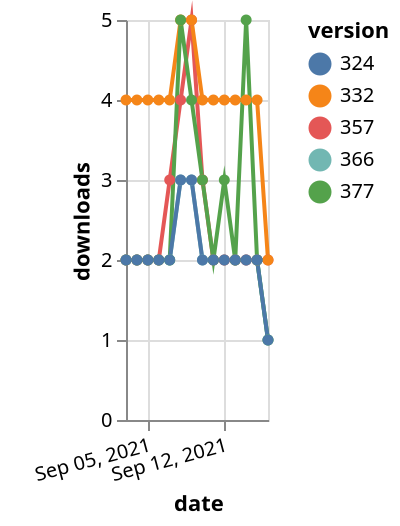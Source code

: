 {"$schema": "https://vega.github.io/schema/vega-lite/v5.json", "description": "A simple bar chart with embedded data.", "data": {"values": [{"date": "2021-09-03", "total": 2297, "delta": 2, "version": "366"}, {"date": "2021-09-04", "total": 2299, "delta": 2, "version": "366"}, {"date": "2021-09-05", "total": 2301, "delta": 2, "version": "366"}, {"date": "2021-09-06", "total": 2303, "delta": 2, "version": "366"}, {"date": "2021-09-07", "total": 2305, "delta": 2, "version": "366"}, {"date": "2021-09-08", "total": 2308, "delta": 3, "version": "366"}, {"date": "2021-09-09", "total": 2311, "delta": 3, "version": "366"}, {"date": "2021-09-10", "total": 2313, "delta": 2, "version": "366"}, {"date": "2021-09-11", "total": 2315, "delta": 2, "version": "366"}, {"date": "2021-09-12", "total": 2317, "delta": 2, "version": "366"}, {"date": "2021-09-13", "total": 2319, "delta": 2, "version": "366"}, {"date": "2021-09-14", "total": 2321, "delta": 2, "version": "366"}, {"date": "2021-09-15", "total": 2323, "delta": 2, "version": "366"}, {"date": "2021-09-16", "total": 2324, "delta": 1, "version": "366"}, {"date": "2021-09-03", "total": 2864, "delta": 2, "version": "357"}, {"date": "2021-09-04", "total": 2866, "delta": 2, "version": "357"}, {"date": "2021-09-05", "total": 2868, "delta": 2, "version": "357"}, {"date": "2021-09-06", "total": 2870, "delta": 2, "version": "357"}, {"date": "2021-09-07", "total": 2873, "delta": 3, "version": "357"}, {"date": "2021-09-08", "total": 2877, "delta": 4, "version": "357"}, {"date": "2021-09-09", "total": 2882, "delta": 5, "version": "357"}, {"date": "2021-09-10", "total": 2885, "delta": 3, "version": "357"}, {"date": "2021-09-11", "total": 2887, "delta": 2, "version": "357"}, {"date": "2021-09-12", "total": 2889, "delta": 2, "version": "357"}, {"date": "2021-09-13", "total": 2891, "delta": 2, "version": "357"}, {"date": "2021-09-14", "total": 2893, "delta": 2, "version": "357"}, {"date": "2021-09-15", "total": 2895, "delta": 2, "version": "357"}, {"date": "2021-09-16", "total": 2897, "delta": 2, "version": "357"}, {"date": "2021-09-03", "total": 4899, "delta": 4, "version": "332"}, {"date": "2021-09-04", "total": 4903, "delta": 4, "version": "332"}, {"date": "2021-09-05", "total": 4907, "delta": 4, "version": "332"}, {"date": "2021-09-06", "total": 4911, "delta": 4, "version": "332"}, {"date": "2021-09-07", "total": 4915, "delta": 4, "version": "332"}, {"date": "2021-09-08", "total": 4920, "delta": 5, "version": "332"}, {"date": "2021-09-09", "total": 4925, "delta": 5, "version": "332"}, {"date": "2021-09-10", "total": 4929, "delta": 4, "version": "332"}, {"date": "2021-09-11", "total": 4933, "delta": 4, "version": "332"}, {"date": "2021-09-12", "total": 4937, "delta": 4, "version": "332"}, {"date": "2021-09-13", "total": 4941, "delta": 4, "version": "332"}, {"date": "2021-09-14", "total": 4945, "delta": 4, "version": "332"}, {"date": "2021-09-15", "total": 4949, "delta": 4, "version": "332"}, {"date": "2021-09-16", "total": 4951, "delta": 2, "version": "332"}, {"date": "2021-09-03", "total": 2104, "delta": 2, "version": "377"}, {"date": "2021-09-04", "total": 2106, "delta": 2, "version": "377"}, {"date": "2021-09-05", "total": 2108, "delta": 2, "version": "377"}, {"date": "2021-09-06", "total": 2110, "delta": 2, "version": "377"}, {"date": "2021-09-07", "total": 2112, "delta": 2, "version": "377"}, {"date": "2021-09-08", "total": 2117, "delta": 5, "version": "377"}, {"date": "2021-09-09", "total": 2121, "delta": 4, "version": "377"}, {"date": "2021-09-10", "total": 2124, "delta": 3, "version": "377"}, {"date": "2021-09-11", "total": 2126, "delta": 2, "version": "377"}, {"date": "2021-09-12", "total": 2129, "delta": 3, "version": "377"}, {"date": "2021-09-13", "total": 2131, "delta": 2, "version": "377"}, {"date": "2021-09-14", "total": 2136, "delta": 5, "version": "377"}, {"date": "2021-09-15", "total": 2138, "delta": 2, "version": "377"}, {"date": "2021-09-16", "total": 2139, "delta": 1, "version": "377"}, {"date": "2021-09-03", "total": 2606, "delta": 2, "version": "324"}, {"date": "2021-09-04", "total": 2608, "delta": 2, "version": "324"}, {"date": "2021-09-05", "total": 2610, "delta": 2, "version": "324"}, {"date": "2021-09-06", "total": 2612, "delta": 2, "version": "324"}, {"date": "2021-09-07", "total": 2614, "delta": 2, "version": "324"}, {"date": "2021-09-08", "total": 2617, "delta": 3, "version": "324"}, {"date": "2021-09-09", "total": 2620, "delta": 3, "version": "324"}, {"date": "2021-09-10", "total": 2622, "delta": 2, "version": "324"}, {"date": "2021-09-11", "total": 2624, "delta": 2, "version": "324"}, {"date": "2021-09-12", "total": 2626, "delta": 2, "version": "324"}, {"date": "2021-09-13", "total": 2628, "delta": 2, "version": "324"}, {"date": "2021-09-14", "total": 2630, "delta": 2, "version": "324"}, {"date": "2021-09-15", "total": 2632, "delta": 2, "version": "324"}, {"date": "2021-09-16", "total": 2633, "delta": 1, "version": "324"}]}, "width": "container", "mark": {"type": "line", "point": {"filled": true}}, "encoding": {"x": {"field": "date", "type": "temporal", "timeUnit": "yearmonthdate", "title": "date", "axis": {"labelAngle": -15}}, "y": {"field": "delta", "type": "quantitative", "title": "downloads"}, "color": {"field": "version", "type": "nominal"}, "tooltip": {"field": "delta"}}}